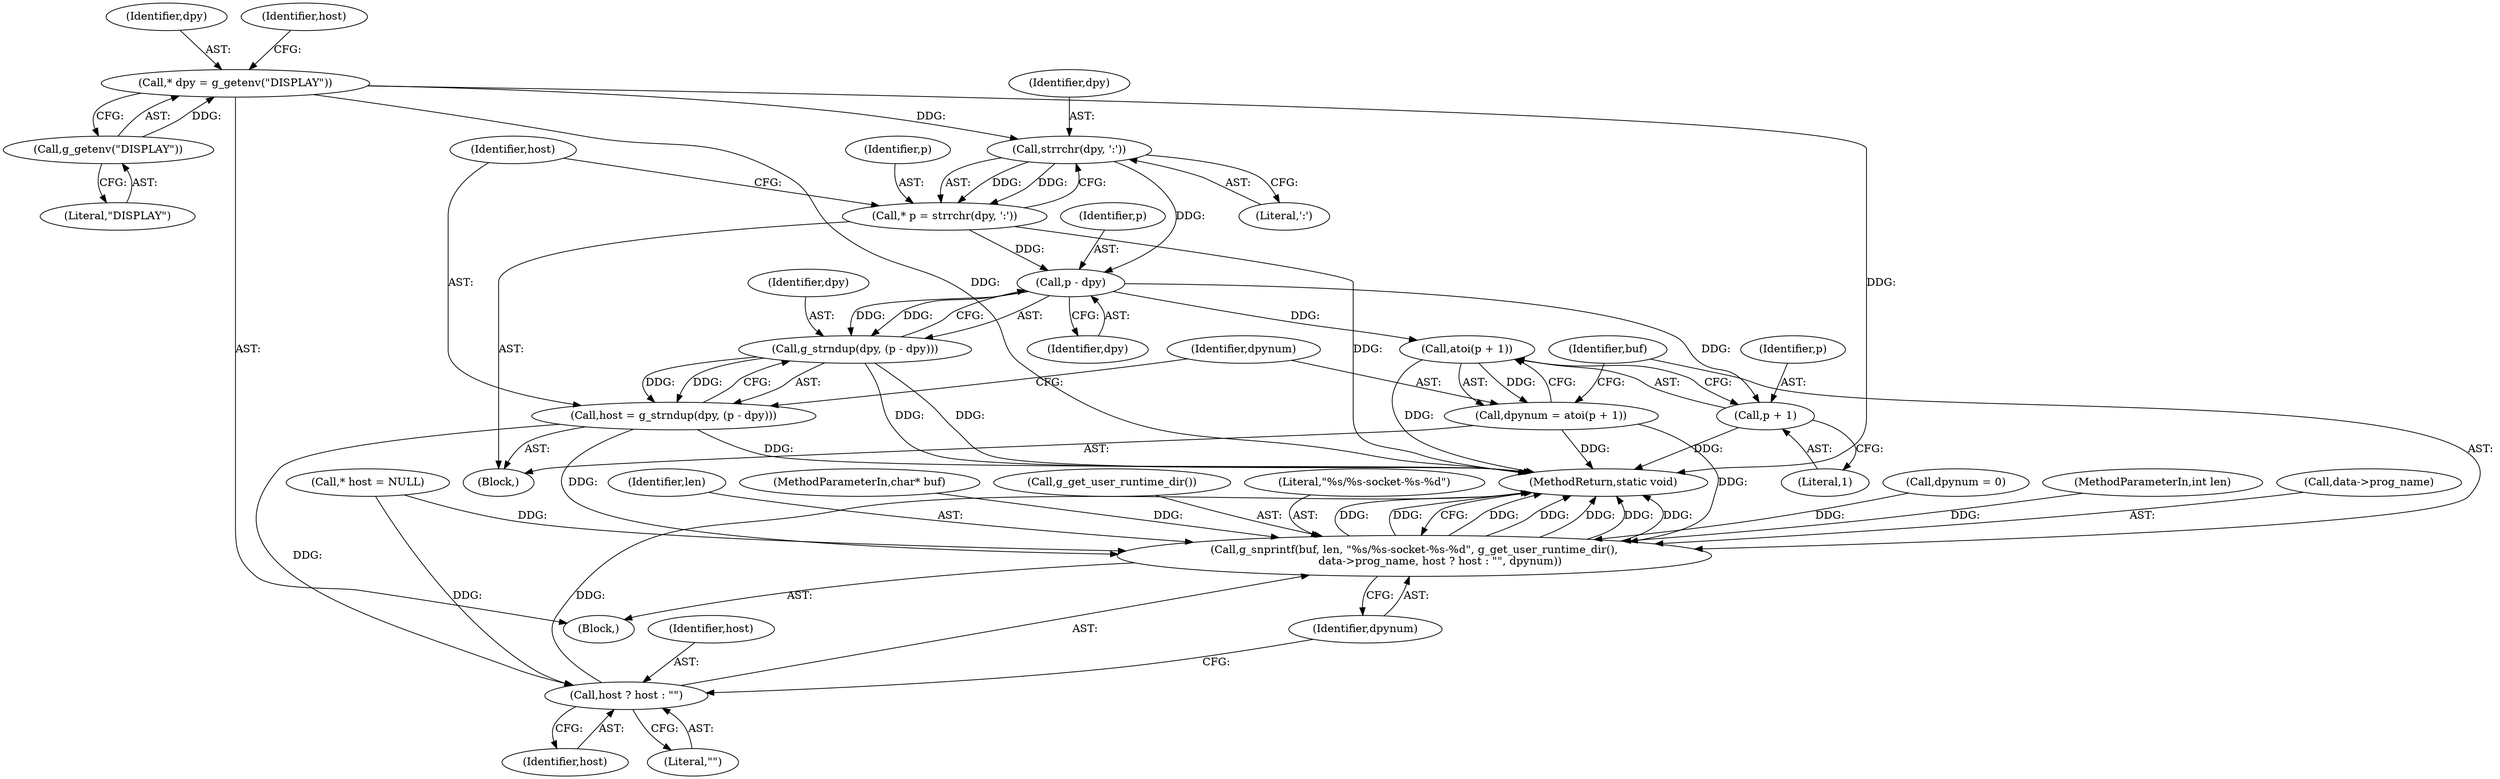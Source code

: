 digraph "0_lxde_bc8c3d871e9ecc67c47ff002b68cf049793faf08@API" {
"1000106" [label="(Call,* dpy = g_getenv(\"DISPLAY\"))"];
"1000108" [label="(Call,g_getenv(\"DISPLAY\"))"];
"1000121" [label="(Call,strrchr(dpy, ':'))"];
"1000119" [label="(Call,* p = strrchr(dpy, ':'))"];
"1000128" [label="(Call,p - dpy)"];
"1000126" [label="(Call,g_strndup(dpy, (p - dpy)))"];
"1000124" [label="(Call,host = g_strndup(dpy, (p - dpy)))"];
"1000141" [label="(Call,g_snprintf(buf, len, \"%s/%s-socket-%s-%d\", g_get_user_runtime_dir(),\n               data->prog_name, host ? host : \"\", dpynum))"];
"1000149" [label="(Call,host ? host : \"\")"];
"1000133" [label="(Call,atoi(p + 1))"];
"1000131" [label="(Call,dpynum = atoi(p + 1))"];
"1000134" [label="(Call,p + 1)"];
"1000119" [label="(Call,* p = strrchr(dpy, ':'))"];
"1000135" [label="(Identifier,p)"];
"1000104" [label="(Block,)"];
"1000138" [label="(Call,dpynum = 0)"];
"1000150" [label="(Identifier,host)"];
"1000129" [label="(Identifier,p)"];
"1000128" [label="(Call,p - dpy)"];
"1000103" [label="(MethodParameterIn,int len)"];
"1000146" [label="(Call,data->prog_name)"];
"1000111" [label="(Call,* host = NULL)"];
"1000142" [label="(Identifier,buf)"];
"1000127" [label="(Identifier,dpy)"];
"1000132" [label="(Identifier,dpynum)"];
"1000122" [label="(Identifier,dpy)"];
"1000130" [label="(Identifier,dpy)"];
"1000108" [label="(Call,g_getenv(\"DISPLAY\"))"];
"1000109" [label="(Literal,\"DISPLAY\")"];
"1000107" [label="(Identifier,dpy)"];
"1000125" [label="(Identifier,host)"];
"1000136" [label="(Literal,1)"];
"1000143" [label="(Identifier,len)"];
"1000154" [label="(MethodReturn,static void)"];
"1000134" [label="(Call,p + 1)"];
"1000131" [label="(Call,dpynum = atoi(p + 1))"];
"1000149" [label="(Call,host ? host : \"\")"];
"1000121" [label="(Call,strrchr(dpy, ':'))"];
"1000133" [label="(Call,atoi(p + 1))"];
"1000102" [label="(MethodParameterIn,char* buf)"];
"1000141" [label="(Call,g_snprintf(buf, len, \"%s/%s-socket-%s-%d\", g_get_user_runtime_dir(),\n               data->prog_name, host ? host : \"\", dpynum))"];
"1000112" [label="(Identifier,host)"];
"1000153" [label="(Identifier,dpynum)"];
"1000151" [label="(Identifier,host)"];
"1000126" [label="(Call,g_strndup(dpy, (p - dpy)))"];
"1000145" [label="(Call,g_get_user_runtime_dir())"];
"1000152" [label="(Literal,\"\")"];
"1000120" [label="(Identifier,p)"];
"1000106" [label="(Call,* dpy = g_getenv(\"DISPLAY\"))"];
"1000144" [label="(Literal,\"%s/%s-socket-%s-%d\")"];
"1000123" [label="(Literal,':')"];
"1000124" [label="(Call,host = g_strndup(dpy, (p - dpy)))"];
"1000117" [label="(Block,)"];
"1000106" -> "1000104"  [label="AST: "];
"1000106" -> "1000108"  [label="CFG: "];
"1000107" -> "1000106"  [label="AST: "];
"1000108" -> "1000106"  [label="AST: "];
"1000112" -> "1000106"  [label="CFG: "];
"1000106" -> "1000154"  [label="DDG: "];
"1000106" -> "1000154"  [label="DDG: "];
"1000108" -> "1000106"  [label="DDG: "];
"1000106" -> "1000121"  [label="DDG: "];
"1000108" -> "1000109"  [label="CFG: "];
"1000109" -> "1000108"  [label="AST: "];
"1000121" -> "1000119"  [label="AST: "];
"1000121" -> "1000123"  [label="CFG: "];
"1000122" -> "1000121"  [label="AST: "];
"1000123" -> "1000121"  [label="AST: "];
"1000119" -> "1000121"  [label="CFG: "];
"1000121" -> "1000119"  [label="DDG: "];
"1000121" -> "1000119"  [label="DDG: "];
"1000121" -> "1000128"  [label="DDG: "];
"1000119" -> "1000117"  [label="AST: "];
"1000120" -> "1000119"  [label="AST: "];
"1000125" -> "1000119"  [label="CFG: "];
"1000119" -> "1000154"  [label="DDG: "];
"1000119" -> "1000128"  [label="DDG: "];
"1000128" -> "1000126"  [label="AST: "];
"1000128" -> "1000130"  [label="CFG: "];
"1000129" -> "1000128"  [label="AST: "];
"1000130" -> "1000128"  [label="AST: "];
"1000126" -> "1000128"  [label="CFG: "];
"1000128" -> "1000126"  [label="DDG: "];
"1000128" -> "1000126"  [label="DDG: "];
"1000128" -> "1000133"  [label="DDG: "];
"1000128" -> "1000134"  [label="DDG: "];
"1000126" -> "1000124"  [label="AST: "];
"1000127" -> "1000126"  [label="AST: "];
"1000124" -> "1000126"  [label="CFG: "];
"1000126" -> "1000154"  [label="DDG: "];
"1000126" -> "1000154"  [label="DDG: "];
"1000126" -> "1000124"  [label="DDG: "];
"1000126" -> "1000124"  [label="DDG: "];
"1000124" -> "1000117"  [label="AST: "];
"1000125" -> "1000124"  [label="AST: "];
"1000132" -> "1000124"  [label="CFG: "];
"1000124" -> "1000154"  [label="DDG: "];
"1000124" -> "1000141"  [label="DDG: "];
"1000124" -> "1000149"  [label="DDG: "];
"1000141" -> "1000104"  [label="AST: "];
"1000141" -> "1000153"  [label="CFG: "];
"1000142" -> "1000141"  [label="AST: "];
"1000143" -> "1000141"  [label="AST: "];
"1000144" -> "1000141"  [label="AST: "];
"1000145" -> "1000141"  [label="AST: "];
"1000146" -> "1000141"  [label="AST: "];
"1000149" -> "1000141"  [label="AST: "];
"1000153" -> "1000141"  [label="AST: "];
"1000154" -> "1000141"  [label="CFG: "];
"1000141" -> "1000154"  [label="DDG: "];
"1000141" -> "1000154"  [label="DDG: "];
"1000141" -> "1000154"  [label="DDG: "];
"1000141" -> "1000154"  [label="DDG: "];
"1000141" -> "1000154"  [label="DDG: "];
"1000141" -> "1000154"  [label="DDG: "];
"1000141" -> "1000154"  [label="DDG: "];
"1000102" -> "1000141"  [label="DDG: "];
"1000103" -> "1000141"  [label="DDG: "];
"1000111" -> "1000141"  [label="DDG: "];
"1000131" -> "1000141"  [label="DDG: "];
"1000138" -> "1000141"  [label="DDG: "];
"1000149" -> "1000151"  [label="CFG: "];
"1000149" -> "1000152"  [label="CFG: "];
"1000150" -> "1000149"  [label="AST: "];
"1000151" -> "1000149"  [label="AST: "];
"1000152" -> "1000149"  [label="AST: "];
"1000153" -> "1000149"  [label="CFG: "];
"1000149" -> "1000154"  [label="DDG: "];
"1000111" -> "1000149"  [label="DDG: "];
"1000133" -> "1000131"  [label="AST: "];
"1000133" -> "1000134"  [label="CFG: "];
"1000134" -> "1000133"  [label="AST: "];
"1000131" -> "1000133"  [label="CFG: "];
"1000133" -> "1000154"  [label="DDG: "];
"1000133" -> "1000131"  [label="DDG: "];
"1000131" -> "1000117"  [label="AST: "];
"1000132" -> "1000131"  [label="AST: "];
"1000142" -> "1000131"  [label="CFG: "];
"1000131" -> "1000154"  [label="DDG: "];
"1000134" -> "1000136"  [label="CFG: "];
"1000135" -> "1000134"  [label="AST: "];
"1000136" -> "1000134"  [label="AST: "];
"1000134" -> "1000154"  [label="DDG: "];
}
